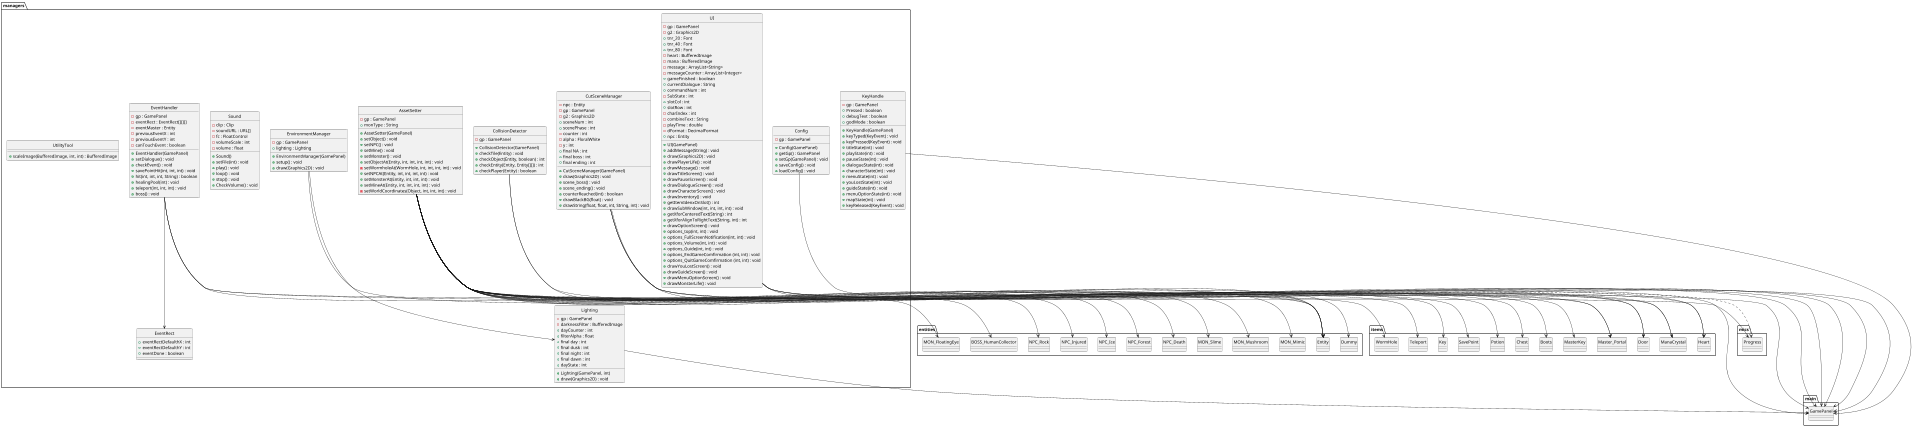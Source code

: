 @startuml "managers"
hide circle
scale 1920*1080

package managers {
    class AssetSetter {
        -gp : GamePanel
        + monType : String

        + AssetSetter(GamePanel)
        + setObject() : void 
        + setNPC() : void
        + setMine() : void
        + setMonster() : void
        + setObjectAt(Entity, int, int, int, int) : void
        - setWormholeAt(WormHole, int, int, int, int) : void
        + setNPCAt(Entity, int, int, int, int) : void
        + setMonsterAt(Entity, int, int, int) : void
        + setMineAt(Entity, int, int, int, int) : void
        - setWorldCoordinates(Object, int, int, int) : void
    }
    class CollisionDetector {
        -gp : GamePanel

        + CollisionDetector(GamePanel) 
        + checkTile(Entity) : void
        + checkObject(Entity, boolean) : int
        + checkEntity(Entity, Entity[][]) : int
        + checkPlayer(Entity) : boolean
    }
    class Config {
        - gp : GamePanel
        
        + Config(GamePanel) 
        + getGp() : GamePanel
        + setGp(GamePanel) : void
        + saveConfig() : void
        + loadConfig() : void
    }
    class CutSceneManager {
        - npc : Entity
        - gp : GamePanel
        - g2 : Graphics2D
        + sceneNum : int
        + scenePhase : int
        - counter : int
        - alpha : FloralWhite
        - y : int
        + final NA : int
        + final boss : int
        + final ending : int
        
        + CutSceneManager(GamePanel) 
        + draw(Graphics2D) : void
        + scene_boss() : void
        + scene_ending() : void
        + counterReached(int) : boolean
        + drawBlackBG(float) : void
        + drawString(float, float, int, String, int) : void
    }
    class EnvironmentManager {
        - gp : GamePanel
        + lighting : Lighting
        
        + EnvironmentManager(GamePanel)
        + setup() : void
        + draw(Graphics2D) : void
    }
    class EventHandler {
        - gp : GamePanel
        - eventRect : EventRect[][][]
        - eventMaster : Entity
        - previousEventX : int
        - previousEventY : int 
        - canTouchEvent : boolean

        + EventHandler(GamePanel)
        + setDialogue() : void
        + checkEvent() : void
        + savePointHit(int, int, int) : void
        + hit(int, int, int, String) : boolean
        + healingPool(int) : void
        + teleport(int, int, int) : void
        + boss() : void
    }
    class EventRect {
        + eventRectDefaulthX : int
        + eventRectDefaulthY : int
        + eventDone : boolean
    }
    class KeyHandle {
        - gp : GamePanel
        + Pressed : boolean
        + debugText : boolean
        + godMode : boolean
        
        + KeyHandle(GamePanel)
        + keyTyped(KeyEvent) : void
        + keyPressed(KeyEvent) : void
        + titleState(int) : void
        + playState(int) : void
        + pauseState(int) : void
        + dialogueState(int) : void
        + characterState(int) : void
        + menuState(int) : void
        + youLostState(int) : void
        + guideState(int) : void
        + menuOptionState(int) : void
        + mapState(int) : void
        + keyReleased(KeyEvent) : void
    }
    class Lighting {
        - gp : GamePanel
        - darknessFilter : BufferedImage
        + dayCounter : int
        + filterAlpha : float
        + final day : int
        + final dusk : int
        + final night : int
        + final dawn : int
        + dayState : int

        + Lighting(GamePanel, int)
        + draw(Graphics2D) : void
    }
    class Sound {
        - clip : Clip
        - soundURL : URL[]
        - fc : FloatControl 
        - volumeScale : int
        - volume : float

        + Sound()
        + setFile(int) : void
        + play() : void
        + loop() : void
        + stop() : void
        + CheckVolume() : void
    }
    class UI {
        - gp : GamePanel
        - g2 : Graphics2D
        + tnr_20 : Font
        + tnr_40 : Font
        + tnr_80 : Font
        - heart : BufferedImage
        - mana : BufferedImage
        - message : ArrayList<String>
        - messageCounter : ArrayList<Integer>
        + gameFinished : boolean
        + currentDialogue : String
        + commandNum : int
        - SubState : int
        + slotCol : int
        + slotRow : int
        - charIndex : int
        - combineText : String
        - playTime : double
        - dFormat : DecimalFormat
        + npc : Entity

        + UI(GamePanel)
        + addMessage(String) : void
        + draw(Graphics2D) : void
        + drawPlayerLife() : void
        + drawMessage() : void
        + drawTitleScreen() : void
        + drawPauseScreen() : void
        + drawDialogueScreen() : void
        + drawCharacterScreen() : void
        + drawInventory() : void
        + getItemIdenxOnSlot() : int
        + drawSubWindow(int, int, int, int) : void
        + getXforCenteredText(String) : int
        + getXforAlignToRightText(String, int) : int
        + drawOptionScreen() : void
        + options_top(int, int) : void
        + options_FullScreenNotification(int, int) : void
        + options_Volume(int, int) : void
        + options_Guide(int, int) : void
        + options_EndGameComfirmation (int, int) : void
        + options_QuitGameComfirmation (int, int) : void
        + drawYouLostScreen() : void
        + drawGuideScreen() : void
        + drawMenuOptionScreen() : void
        + drawMonsterLife() : void
    }
    class UtilityTool {
        + scaleImage(BufferedImage, int, int) : BufferedImage
    }
}
package entities {
    class Dummy
    class Entity
    class MON_FloatingEye
    class MON_Mimic
    class MON_Mushroom
    class MON_Slime
    class NPC_Death
    class NPC_Forest
    class NPC_Ice
    class NPC_Injured
    class NPC_Rock
    class BOSS_HumanCollector
}
package items {
    class Boots
    class Chest 
    class Door
    class Heart  
    class Key 
    class ManaCrystal
    class Master_Portal
    class MasterKey
    class Potion 
    class SavePoint
    class Teleport 
    class WormHole
}
package main {
    class GamePanel
}
package mics {
    class Progress
}

AssetSetter --> Entity
AssetSetter --> MON_FloatingEye
AssetSetter --> MON_Mimic
AssetSetter --> MON_Mushroom
AssetSetter --> MON_Slime
AssetSetter --> NPC_Death
AssetSetter --> NPC_Forest
AssetSetter --> NPC_Ice
AssetSetter --> NPC_Injured
AssetSetter --> NPC_Rock
AssetSetter --> BOSS_HumanCollector
AssetSetter --> Boots
AssetSetter --> Chest 
AssetSetter --> Door
AssetSetter --> Heart  
AssetSetter --> Key 
AssetSetter --> ManaCrystal
AssetSetter --> Master_Portal
AssetSetter --> MasterKey
AssetSetter --> Potion 
AssetSetter --> SavePoint
AssetSetter --> Teleport 
AssetSetter --> WormHole
AssetSetter --> GamePanel
AssetSetter ..> Progress

CollisionDetector --> Entity
CollisionDetector --> GamePanel

Config --> GamePanel

CutSceneManager --> Dummy 
CutSceneManager --> Door 
CutSceneManager --> Master_Portal
CutSceneManager --> GamePanel

EnvironmentManager --> GamePanel
EnvironmentManager --> Lighting

EventHandler --> GamePanel
EventHandler --> EventRect
EventHandler --> Entity
EventHandler --> Progress

KeyHandle --> GamePanel

Lighting --> GamePanel

UI --> Entity
UI --> Heart
UI --> ManaCrystal
UI --> GamePanel





@enduml
